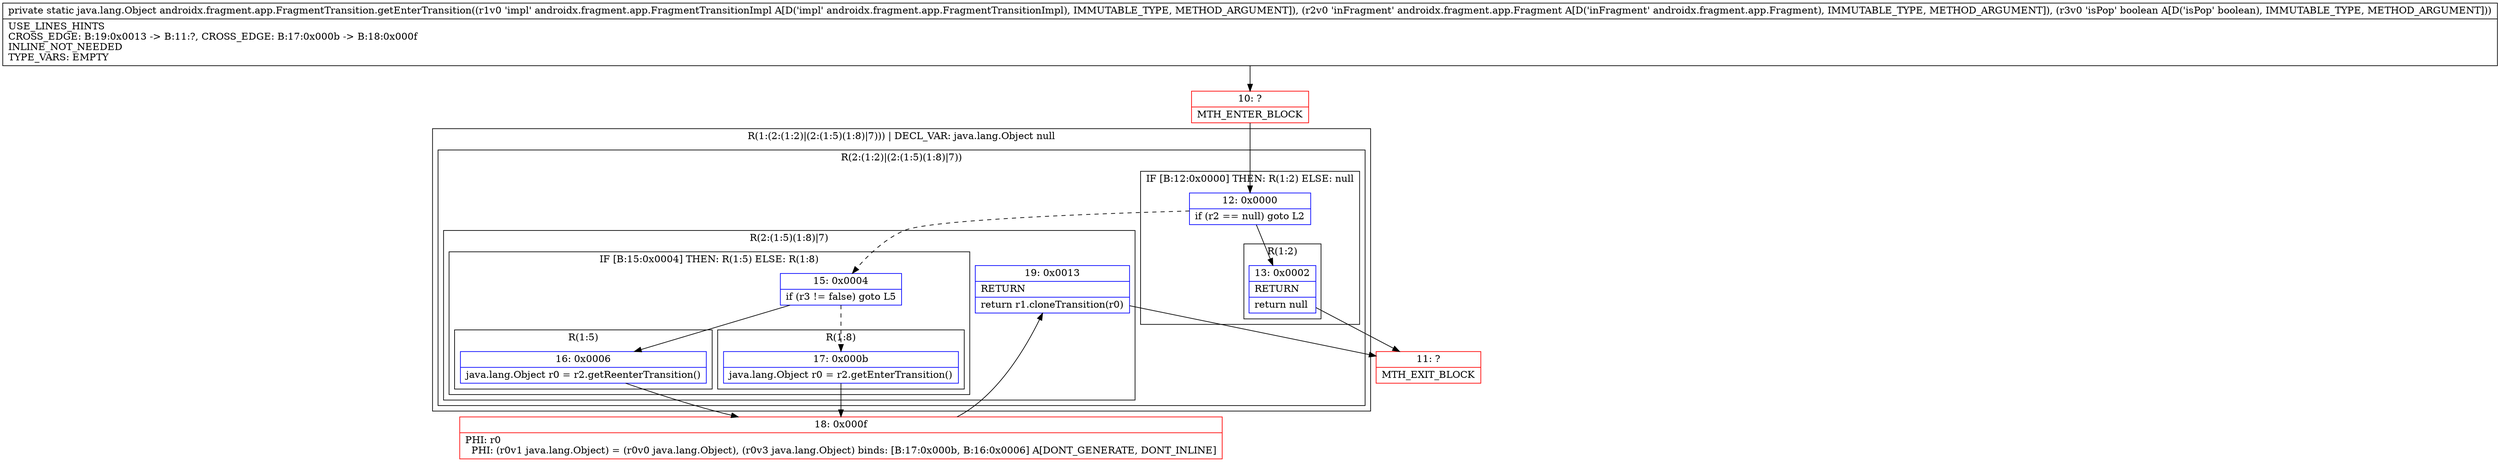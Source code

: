 digraph "CFG forandroidx.fragment.app.FragmentTransition.getEnterTransition(Landroidx\/fragment\/app\/FragmentTransitionImpl;Landroidx\/fragment\/app\/Fragment;Z)Ljava\/lang\/Object;" {
subgraph cluster_Region_1873149992 {
label = "R(1:(2:(1:2)|(2:(1:5)(1:8)|7))) | DECL_VAR: java.lang.Object null\l";
node [shape=record,color=blue];
subgraph cluster_Region_1273456712 {
label = "R(2:(1:2)|(2:(1:5)(1:8)|7))";
node [shape=record,color=blue];
subgraph cluster_IfRegion_716711598 {
label = "IF [B:12:0x0000] THEN: R(1:2) ELSE: null";
node [shape=record,color=blue];
Node_12 [shape=record,label="{12\:\ 0x0000|if (r2 == null) goto L2\l}"];
subgraph cluster_Region_393751930 {
label = "R(1:2)";
node [shape=record,color=blue];
Node_13 [shape=record,label="{13\:\ 0x0002|RETURN\l|return null\l}"];
}
}
subgraph cluster_Region_1208015101 {
label = "R(2:(1:5)(1:8)|7)";
node [shape=record,color=blue];
subgraph cluster_IfRegion_953506973 {
label = "IF [B:15:0x0004] THEN: R(1:5) ELSE: R(1:8)";
node [shape=record,color=blue];
Node_15 [shape=record,label="{15\:\ 0x0004|if (r3 != false) goto L5\l}"];
subgraph cluster_Region_305903096 {
label = "R(1:5)";
node [shape=record,color=blue];
Node_16 [shape=record,label="{16\:\ 0x0006|java.lang.Object r0 = r2.getReenterTransition()\l}"];
}
subgraph cluster_Region_1848040026 {
label = "R(1:8)";
node [shape=record,color=blue];
Node_17 [shape=record,label="{17\:\ 0x000b|java.lang.Object r0 = r2.getEnterTransition()\l}"];
}
}
Node_19 [shape=record,label="{19\:\ 0x0013|RETURN\l|return r1.cloneTransition(r0)\l}"];
}
}
}
Node_10 [shape=record,color=red,label="{10\:\ ?|MTH_ENTER_BLOCK\l}"];
Node_11 [shape=record,color=red,label="{11\:\ ?|MTH_EXIT_BLOCK\l}"];
Node_18 [shape=record,color=red,label="{18\:\ 0x000f|PHI: r0 \l  PHI: (r0v1 java.lang.Object) = (r0v0 java.lang.Object), (r0v3 java.lang.Object) binds: [B:17:0x000b, B:16:0x0006] A[DONT_GENERATE, DONT_INLINE]\l}"];
MethodNode[shape=record,label="{private static java.lang.Object androidx.fragment.app.FragmentTransition.getEnterTransition((r1v0 'impl' androidx.fragment.app.FragmentTransitionImpl A[D('impl' androidx.fragment.app.FragmentTransitionImpl), IMMUTABLE_TYPE, METHOD_ARGUMENT]), (r2v0 'inFragment' androidx.fragment.app.Fragment A[D('inFragment' androidx.fragment.app.Fragment), IMMUTABLE_TYPE, METHOD_ARGUMENT]), (r3v0 'isPop' boolean A[D('isPop' boolean), IMMUTABLE_TYPE, METHOD_ARGUMENT]))  | USE_LINES_HINTS\lCROSS_EDGE: B:19:0x0013 \-\> B:11:?, CROSS_EDGE: B:17:0x000b \-\> B:18:0x000f\lINLINE_NOT_NEEDED\lTYPE_VARS: EMPTY\l}"];
MethodNode -> Node_10;Node_12 -> Node_13;
Node_12 -> Node_15[style=dashed];
Node_13 -> Node_11;
Node_15 -> Node_16;
Node_15 -> Node_17[style=dashed];
Node_16 -> Node_18;
Node_17 -> Node_18;
Node_19 -> Node_11;
Node_10 -> Node_12;
Node_18 -> Node_19;
}

